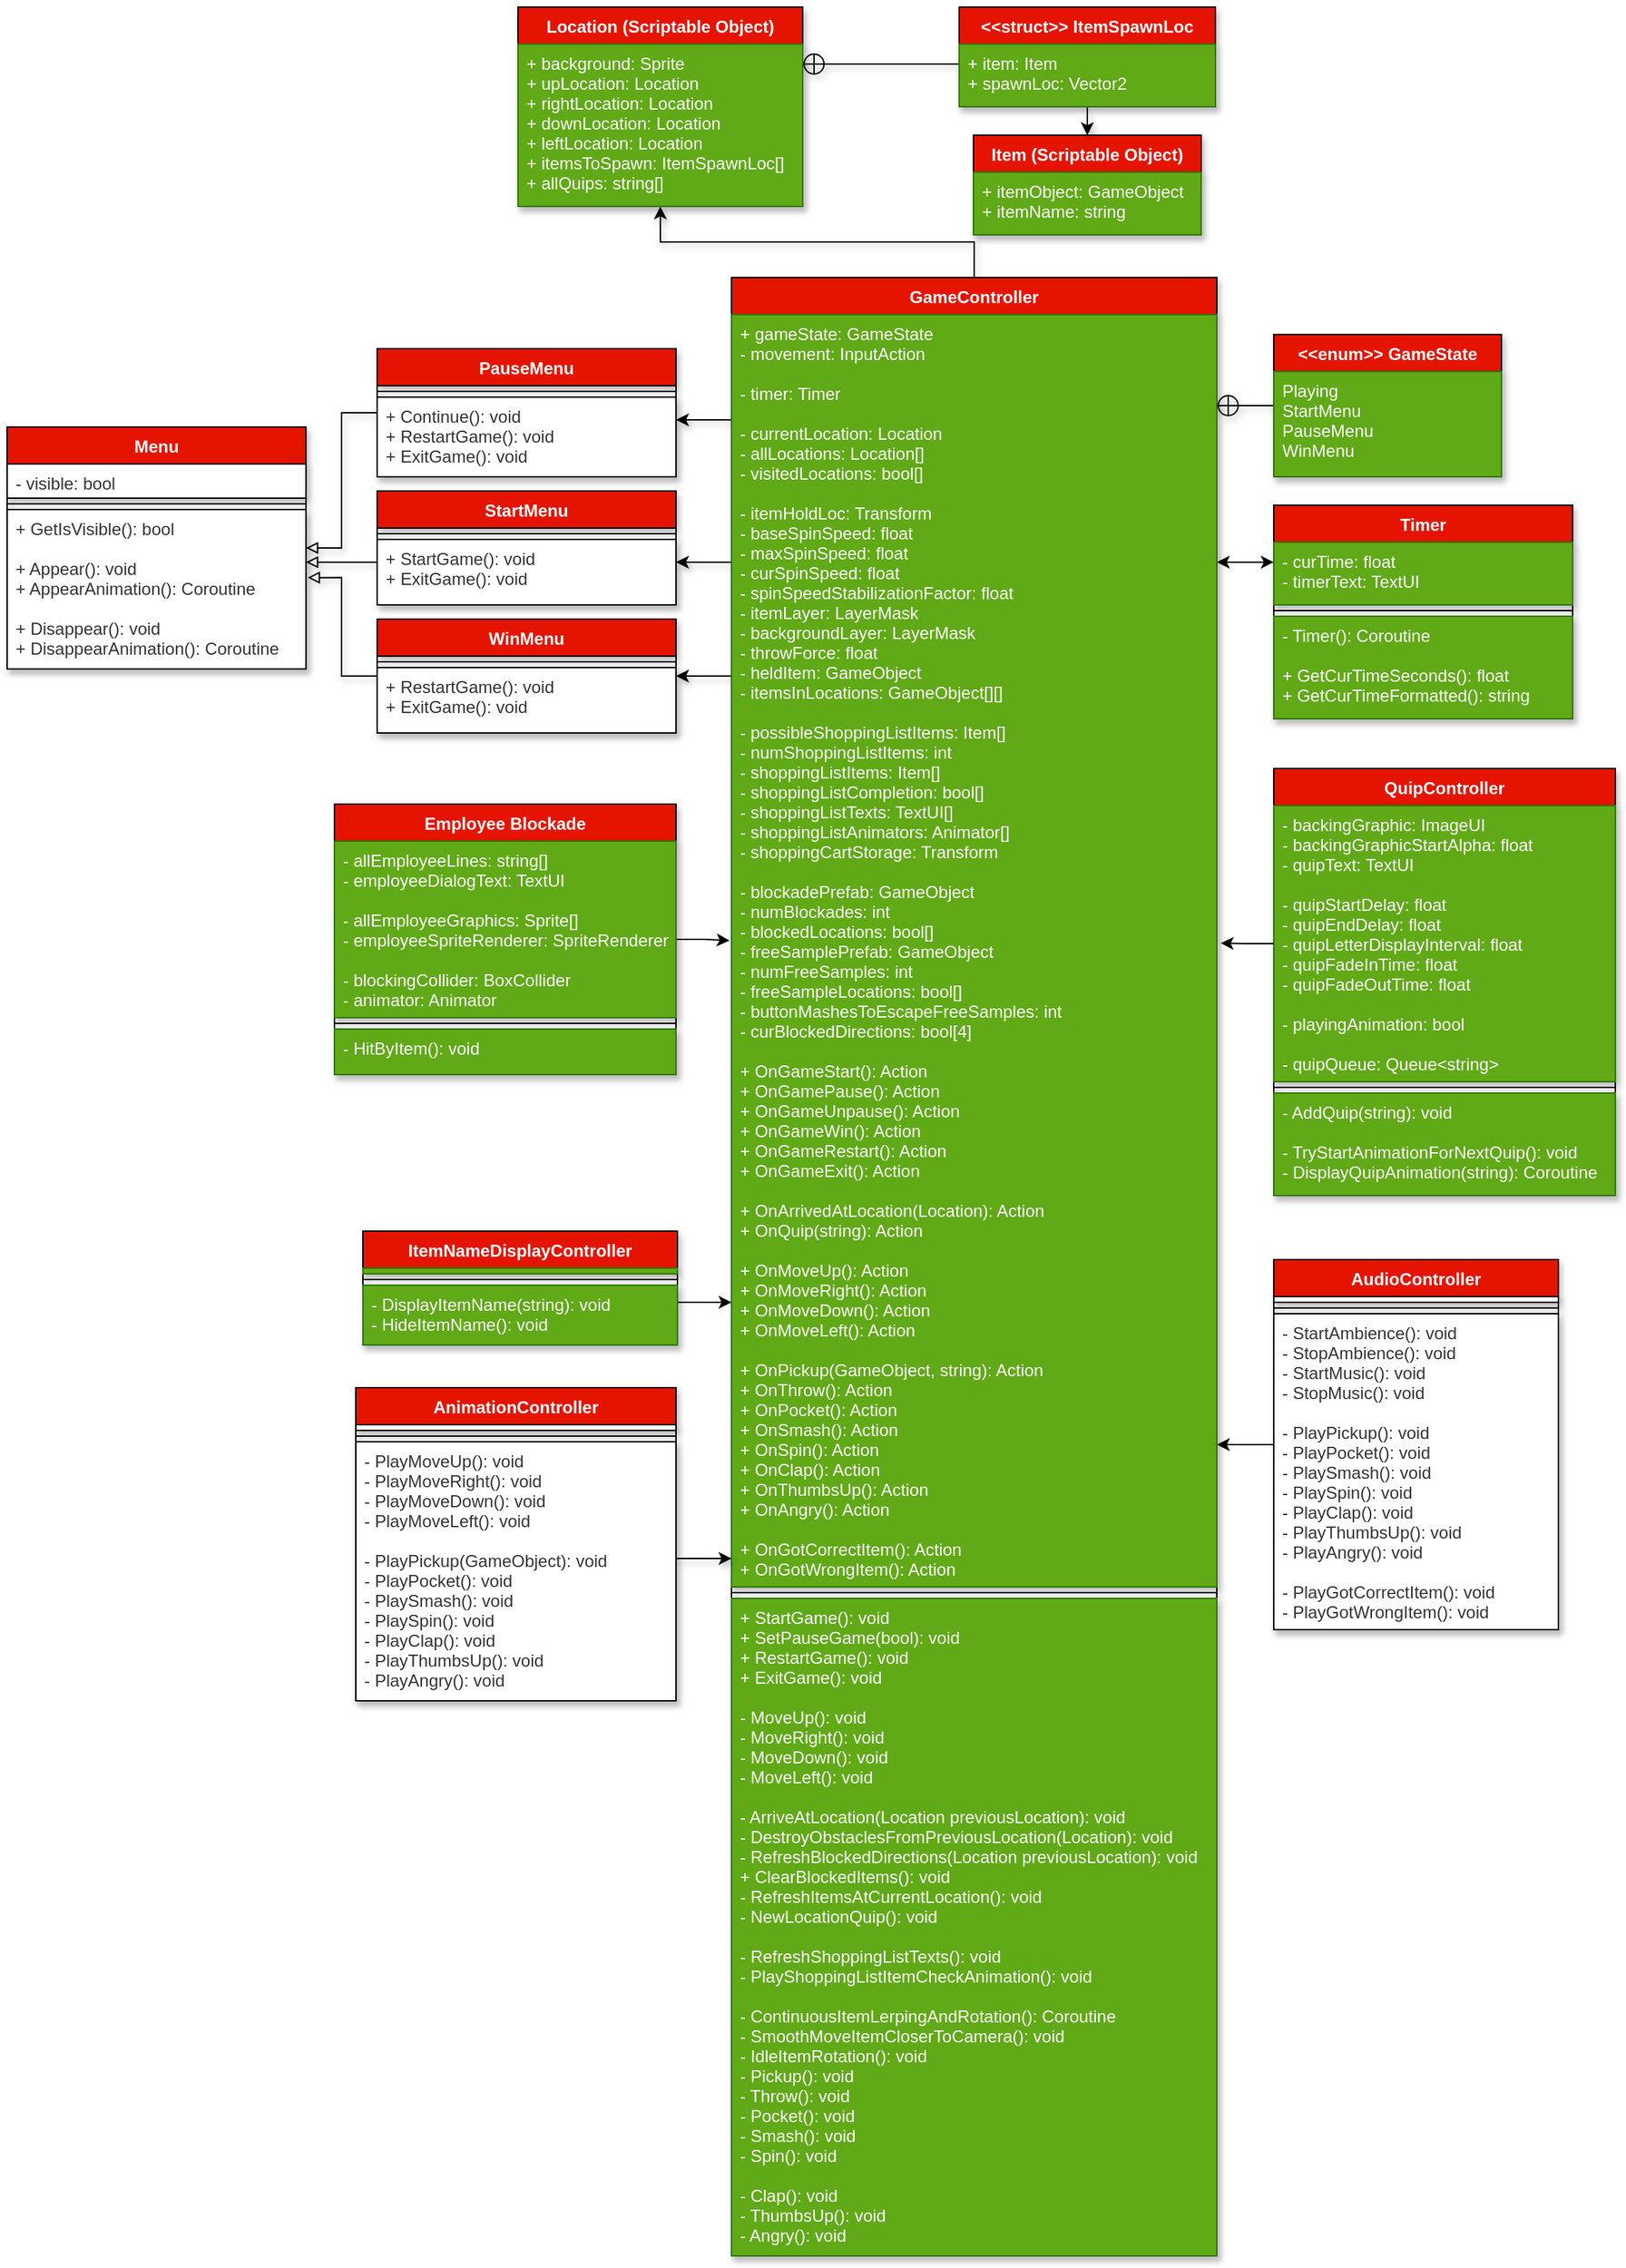 <mxfile version="14.1.8" type="device"><diagram id="C5RBs43oDa-KdzZeNtuy" name="Page-1"><mxGraphModel dx="1602" dy="493" grid="1" gridSize="10" guides="1" tooltips="1" connect="1" arrows="1" fold="1" page="1" pageScale="1" pageWidth="827" pageHeight="1169" math="0" shadow="0"><root><mxCell id="WIyWlLk6GJQsqaUBKTNV-0"/><mxCell id="WIyWlLk6GJQsqaUBKTNV-1" parent="WIyWlLk6GJQsqaUBKTNV-0"/><mxCell id="GOmQk7KZTfq-H9wB1xrs-1" value="Item (Scriptable Object)" style="swimlane;fontStyle=1;align=center;verticalAlign=top;childLayout=stackLayout;horizontal=1;startSize=26;horizontalStack=0;resizeParent=1;resizeParentMax=0;resizeLast=0;collapsible=1;marginBottom=0;fillColor=#e51400;labelBackgroundColor=none;labelBorderColor=none;shadow=1;fontColor=#ffffff;" parent="WIyWlLk6GJQsqaUBKTNV-1" vertex="1"><mxGeometry x="489" y="140" width="160" height="70" as="geometry"/></mxCell><mxCell id="GOmQk7KZTfq-H9wB1xrs-2" value="+ itemObject: GameObject&#10;+ itemName: string" style="text;align=left;verticalAlign=top;spacingLeft=4;spacingRight=4;overflow=hidden;rotatable=0;points=[[0,0.5],[1,0.5]];portConstraint=eastwest;fillColor=#60a917;labelBackgroundColor=none;labelBorderColor=none;fontColor=#ffffff;shadow=1;strokeColor=#2D7600;" parent="GOmQk7KZTfq-H9wB1xrs-1" vertex="1"><mxGeometry y="26" width="160" height="44" as="geometry"/></mxCell><mxCell id="GOmQk7KZTfq-H9wB1xrs-38" style="edgeStyle=orthogonalEdgeStyle;rounded=0;orthogonalLoop=1;jettySize=auto;html=1;fillColor=#FFFFFF;labelBackgroundColor=none;labelBorderColor=none;shadow=1;" parent="WIyWlLk6GJQsqaUBKTNV-1" source="GOmQk7KZTfq-H9wB1xrs-5" target="GOmQk7KZTfq-H9wB1xrs-26" edge="1"><mxGeometry relative="1" as="geometry"><Array as="points"><mxPoint x="310" y="520"/><mxPoint x="310" y="520"/></Array></mxGeometry></mxCell><mxCell id="GOmQk7KZTfq-H9wB1xrs-39" style="edgeStyle=orthogonalEdgeStyle;rounded=0;orthogonalLoop=1;jettySize=auto;html=1;fillColor=#FFFFFF;labelBackgroundColor=none;labelBorderColor=none;shadow=1;" parent="WIyWlLk6GJQsqaUBKTNV-1" source="GOmQk7KZTfq-H9wB1xrs-5" target="GOmQk7KZTfq-H9wB1xrs-23" edge="1"><mxGeometry relative="1" as="geometry"><Array as="points"><mxPoint x="300" y="440"/><mxPoint x="300" y="440"/></Array></mxGeometry></mxCell><mxCell id="GOmQk7KZTfq-H9wB1xrs-40" style="edgeStyle=orthogonalEdgeStyle;rounded=0;orthogonalLoop=1;jettySize=auto;html=1;fillColor=#FFFFFF;labelBackgroundColor=none;labelBorderColor=none;shadow=1;" parent="WIyWlLk6GJQsqaUBKTNV-1" source="GOmQk7KZTfq-H9wB1xrs-5" target="GOmQk7KZTfq-H9wB1xrs-19" edge="1"><mxGeometry relative="1" as="geometry"><Array as="points"><mxPoint x="300" y="340"/><mxPoint x="300" y="340"/></Array></mxGeometry></mxCell><mxCell id="GOmQk7KZTfq-H9wB1xrs-62" style="edgeStyle=orthogonalEdgeStyle;rounded=0;orthogonalLoop=1;jettySize=auto;html=1;endArrow=none;endFill=0;startArrow=circlePlus;startFill=0;fillColor=#FFFFFF;labelBackgroundColor=none;labelBorderColor=none;shadow=1;" parent="WIyWlLk6GJQsqaUBKTNV-1" source="GOmQk7KZTfq-H9wB1xrs-5" target="GOmQk7KZTfq-H9wB1xrs-58" edge="1"><mxGeometry relative="1" as="geometry"><Array as="points"><mxPoint x="680" y="330"/><mxPoint x="680" y="330"/></Array></mxGeometry></mxCell><mxCell id="GOmQk7KZTfq-H9wB1xrs-64" style="edgeStyle=orthogonalEdgeStyle;rounded=0;orthogonalLoop=1;jettySize=auto;html=1;fillColor=#FFFFFF;labelBackgroundColor=none;labelBorderColor=none;shadow=1;" parent="WIyWlLk6GJQsqaUBKTNV-1" source="GOmQk7KZTfq-H9wB1xrs-5" target="GOmQk7KZTfq-H9wB1xrs-13" edge="1"><mxGeometry relative="1" as="geometry"/></mxCell><mxCell id="GOmQk7KZTfq-H9wB1xrs-5" value="GameController" style="swimlane;fontStyle=1;align=center;verticalAlign=top;childLayout=stackLayout;horizontal=1;startSize=26;horizontalStack=0;resizeParent=1;resizeParentMax=0;resizeLast=0;collapsible=1;marginBottom=0;fillColor=#e51400;labelBackgroundColor=none;labelBorderColor=none;shadow=1;fontColor=#ffffff;" parent="WIyWlLk6GJQsqaUBKTNV-1" vertex="1"><mxGeometry x="319" y="240" width="341" height="1390" as="geometry"/></mxCell><mxCell id="GOmQk7KZTfq-H9wB1xrs-6" value="+ gameState: GameState&#10;- movement: InputAction&#10;&#10;- timer: Timer&#10;&#10;- currentLocation: Location&#10;- allLocations: Location[]&#10;- visitedLocations: bool[]&#10;&#10;- itemHoldLoc: Transform&#10;- baseSpinSpeed: float&#10;- maxSpinSpeed: float&#10;- curSpinSpeed: float&#10;- spinSpeedStabilizationFactor: float&#10;- itemLayer: LayerMask&#10;- backgroundLayer: LayerMask&#10;- throwForce: float&#10;- heldItem: GameObject&#10;- itemsInLocations: GameObject[][]&#10;&#10;- possibleShoppingListItems: Item[]&#10;- numShoppingListItems: int&#10;- shoppingListItems: Item[]&#10;- shoppingListCompletion: bool[]&#10;- shoppingListTexts: TextUI[]&#10;- shoppingListAnimators: Animator[]&#10;- shoppingCartStorage: Transform&#10;&#10;- blockadePrefab: GameObject&#10;- numBlockades: int&#10;- blockedLocations: bool[]&#10;- freeSamplePrefab: GameObject&#10;- numFreeSamples: int&#10;- freeSampleLocations: bool[]&#10;- buttonMashesToEscapeFreeSamples: int&#10;- curBlockedDirections: bool[4]&#10;&#10;+ OnGameStart(): Action&#10;+ OnGamePause(): Action&#10;+ OnGameUnpause(): Action&#10;+ OnGameWin(): Action&#10;+ OnGameRestart(): Action&#10;+ OnGameExit(): Action&#10;&#10;+ OnArrivedAtLocation(Location): Action&#10;+ OnQuip(string): Action&#10;&#10;+ OnMoveUp(): Action&#10;+ OnMoveRight(): Action&#10;+ OnMoveDown(): Action&#10;+ OnMoveLeft(): Action&#10;&#10;+ OnPickup(GameObject, string): Action&#10;+ OnThrow(): Action&#10;+ OnPocket(): Action&#10;+ OnSmash(): Action&#10;+ OnSpin(): Action&#10;+ OnClap(): Action&#10;+ OnThumbsUp(): Action&#10;+ OnAngry(): Action&#10;&#10;+ OnGotCorrectItem(): Action&#10;+ OnGotWrongItem(): Action&#10;" style="text;align=left;verticalAlign=top;spacingLeft=4;spacingRight=4;overflow=hidden;rotatable=0;points=[[0,0.5],[1,0.5]];portConstraint=eastwest;labelBackgroundColor=none;labelBorderColor=none;shadow=1;fillColor=#60a917;fontColor=#ffffff;strokeColor=#2D7600;" parent="GOmQk7KZTfq-H9wB1xrs-5" vertex="1"><mxGeometry y="26" width="341" height="894" as="geometry"/></mxCell><mxCell id="GOmQk7KZTfq-H9wB1xrs-7" value="" style="line;strokeWidth=1;align=left;verticalAlign=middle;spacingTop=-1;spacingLeft=3;spacingRight=3;rotatable=0;labelPosition=right;points=[];portConstraint=eastwest;fillColor=#FFFFFF;labelBackgroundColor=none;labelBorderColor=none;fontColor=#333333;shadow=1;" parent="GOmQk7KZTfq-H9wB1xrs-5" vertex="1"><mxGeometry y="920" width="341" height="8" as="geometry"/></mxCell><mxCell id="GOmQk7KZTfq-H9wB1xrs-8" value="+ StartGame(): void&#10;+ SetPauseGame(bool): void&#10;+ RestartGame(): void&#10;+ ExitGame(): void&#10;&#10;- MoveUp(): void&#10;- MoveRight(): void&#10;- MoveDown(): void&#10;- MoveLeft(): void&#10;&#10;- ArriveAtLocation(Location previousLocation): void&#10;- DestroyObstaclesFromPreviousLocation(Location): void&#10;- RefreshBlockedDirections(Location previousLocation): void&#10;+ ClearBlockedItems(): void&#10;- RefreshItemsAtCurrentLocation(): void&#10;- NewLocationQuip(): void&#10;&#10;- RefreshShoppingListTexts(): void&#10;- PlayShoppingListItemCheckAnimation(): void&#10;&#10;- ContinuousItemLerpingAndRotation(): Coroutine&#10;- SmoothMoveItemCloserToCamera(): void&#10;- IdleItemRotation(): void&#10;- Pickup(): void&#10;- Throw(): void&#10;- Pocket(): void&#10;- Smash(): void&#10;- Spin(): void&#10;&#10;- Clap(): void&#10;- ThumbsUp(): void&#10;- Angry(): void" style="text;align=left;verticalAlign=top;spacingLeft=4;spacingRight=4;overflow=hidden;rotatable=0;points=[[0,0.5],[1,0.5]];portConstraint=eastwest;labelBackgroundColor=none;labelBorderColor=none;shadow=1;fillColor=#60a917;fontColor=#ffffff;strokeColor=#2D7600;" parent="GOmQk7KZTfq-H9wB1xrs-5" vertex="1"><mxGeometry y="928" width="341" height="462" as="geometry"/></mxCell><mxCell id="GOmQk7KZTfq-H9wB1xrs-9" value="Timer" style="swimlane;fontStyle=1;align=center;verticalAlign=top;childLayout=stackLayout;horizontal=1;startSize=26;horizontalStack=0;resizeParent=1;resizeParentMax=0;resizeLast=0;collapsible=1;marginBottom=0;fillColor=#e51400;labelBackgroundColor=none;labelBorderColor=none;shadow=1;fontColor=#ffffff;" parent="WIyWlLk6GJQsqaUBKTNV-1" vertex="1"><mxGeometry x="700" y="400" width="210" height="150" as="geometry"/></mxCell><mxCell id="GOmQk7KZTfq-H9wB1xrs-10" value="- curTime: float&#10;- timerText: TextUI" style="text;align=left;verticalAlign=top;spacingLeft=4;spacingRight=4;overflow=hidden;rotatable=0;points=[[0,0.5],[1,0.5]];portConstraint=eastwest;fillColor=#60a917;labelBackgroundColor=none;labelBorderColor=none;shadow=1;strokeColor=#2D7600;fontColor=#ffffff;" parent="GOmQk7KZTfq-H9wB1xrs-9" vertex="1"><mxGeometry y="26" width="210" height="44" as="geometry"/></mxCell><mxCell id="GOmQk7KZTfq-H9wB1xrs-11" value="" style="line;strokeWidth=1;align=left;verticalAlign=middle;spacingTop=-1;spacingLeft=3;spacingRight=3;rotatable=0;labelPosition=right;points=[];portConstraint=eastwest;fillColor=#FFFFFF;labelBackgroundColor=none;labelBorderColor=none;fontColor=#333333;shadow=1;" parent="GOmQk7KZTfq-H9wB1xrs-9" vertex="1"><mxGeometry y="70" width="210" height="8" as="geometry"/></mxCell><mxCell id="GOmQk7KZTfq-H9wB1xrs-12" value="- Timer(): Coroutine&#10;&#10;+ GetCurTimeSeconds(): float&#10;+ GetCurTimeFormatted(): string" style="text;align=left;verticalAlign=top;spacingLeft=4;spacingRight=4;overflow=hidden;rotatable=0;points=[[0,0.5],[1,0.5]];portConstraint=eastwest;fillColor=#60a917;labelBackgroundColor=none;labelBorderColor=none;shadow=1;strokeColor=#2D7600;fontColor=#ffffff;" parent="GOmQk7KZTfq-H9wB1xrs-9" vertex="1"><mxGeometry y="78" width="210" height="72" as="geometry"/></mxCell><mxCell id="GOmQk7KZTfq-H9wB1xrs-57" style="edgeStyle=orthogonalEdgeStyle;rounded=0;orthogonalLoop=1;jettySize=auto;html=1;endArrow=none;endFill=0;startArrow=circlePlus;startFill=0;fillColor=#FFFFFF;labelBackgroundColor=none;labelBorderColor=none;shadow=1;" parent="WIyWlLk6GJQsqaUBKTNV-1" source="GOmQk7KZTfq-H9wB1xrs-13" target="GOmQk7KZTfq-H9wB1xrs-54" edge="1"><mxGeometry relative="1" as="geometry"><Array as="points"><mxPoint x="400" y="90"/><mxPoint x="400" y="90"/></Array></mxGeometry></mxCell><mxCell id="GOmQk7KZTfq-H9wB1xrs-13" value="Location (Scriptable Object)" style="swimlane;fontStyle=1;align=center;verticalAlign=top;childLayout=stackLayout;horizontal=1;startSize=26;horizontalStack=0;resizeParent=1;resizeParentMax=0;resizeLast=0;collapsible=1;marginBottom=0;fillColor=#e51400;labelBackgroundColor=none;labelBorderColor=none;shadow=1;fontColor=#ffffff;" parent="WIyWlLk6GJQsqaUBKTNV-1" vertex="1"><mxGeometry x="169" y="50" width="200" height="140" as="geometry"/></mxCell><mxCell id="GOmQk7KZTfq-H9wB1xrs-14" value="+ background: Sprite&#10;+ upLocation: Location&#10;+ rightLocation: Location&#10;+ downLocation: Location&#10;+ leftLocation: Location&#10;+ itemsToSpawn: ItemSpawnLoc[]&#10;+ allQuips: string[]" style="text;align=left;verticalAlign=top;spacingLeft=4;spacingRight=4;overflow=hidden;rotatable=0;points=[[0,0.5],[1,0.5]];portConstraint=eastwest;fillColor=#60a917;labelBackgroundColor=none;labelBorderColor=none;fontColor=#ffffff;shadow=1;strokeColor=#2D7600;" parent="GOmQk7KZTfq-H9wB1xrs-13" vertex="1"><mxGeometry y="26" width="200" height="114" as="geometry"/></mxCell><mxCell id="GOmQk7KZTfq-H9wB1xrs-85" style="edgeStyle=orthogonalEdgeStyle;rounded=0;orthogonalLoop=1;jettySize=auto;html=1;shadow=1;labelBackgroundColor=none;startArrow=none;startFill=0;endArrow=block;endFill=0;" parent="WIyWlLk6GJQsqaUBKTNV-1" source="GOmQk7KZTfq-H9wB1xrs-19" target="GOmQk7KZTfq-H9wB1xrs-81" edge="1"><mxGeometry relative="1" as="geometry"/></mxCell><mxCell id="GOmQk7KZTfq-H9wB1xrs-19" value="PauseMenu" style="swimlane;fontStyle=1;align=center;verticalAlign=top;childLayout=stackLayout;horizontal=1;startSize=26;horizontalStack=0;resizeParent=1;resizeParentMax=0;resizeLast=0;collapsible=1;marginBottom=0;fillColor=#e51400;labelBackgroundColor=none;labelBorderColor=none;shadow=1;fontColor=#ffffff;" parent="WIyWlLk6GJQsqaUBKTNV-1" vertex="1"><mxGeometry x="70" y="290" width="210" height="90" as="geometry"/></mxCell><mxCell id="GOmQk7KZTfq-H9wB1xrs-21" value="" style="line;strokeWidth=1;align=left;verticalAlign=middle;spacingTop=-1;spacingLeft=3;spacingRight=3;rotatable=0;labelPosition=right;points=[];portConstraint=eastwest;fillColor=#FFFFFF;labelBackgroundColor=none;labelBorderColor=none;fontColor=#333333;shadow=1;" parent="GOmQk7KZTfq-H9wB1xrs-19" vertex="1"><mxGeometry y="26" width="210" height="8" as="geometry"/></mxCell><mxCell id="GOmQk7KZTfq-H9wB1xrs-22" value="+ Continue(): void&#10;+ RestartGame(): void&#10;+ ExitGame(): void" style="text;align=left;verticalAlign=top;spacingLeft=4;spacingRight=4;overflow=hidden;rotatable=0;points=[[0,0.5],[1,0.5]];portConstraint=eastwest;fillColor=#FFFFFF;labelBackgroundColor=none;labelBorderColor=none;fontColor=#333333;shadow=1;strokeColor=#000000;" parent="GOmQk7KZTfq-H9wB1xrs-19" vertex="1"><mxGeometry y="34" width="210" height="56" as="geometry"/></mxCell><mxCell id="GOmQk7KZTfq-H9wB1xrs-86" style="edgeStyle=orthogonalEdgeStyle;rounded=0;orthogonalLoop=1;jettySize=auto;html=1;shadow=1;labelBackgroundColor=none;startArrow=none;startFill=0;endArrow=block;endFill=0;" parent="WIyWlLk6GJQsqaUBKTNV-1" source="GOmQk7KZTfq-H9wB1xrs-23" target="GOmQk7KZTfq-H9wB1xrs-81" edge="1"><mxGeometry relative="1" as="geometry"><Array as="points"><mxPoint x="40" y="440"/><mxPoint x="40" y="440"/></Array></mxGeometry></mxCell><mxCell id="GOmQk7KZTfq-H9wB1xrs-23" value="StartMenu" style="swimlane;fontStyle=1;align=center;verticalAlign=top;childLayout=stackLayout;horizontal=1;startSize=26;horizontalStack=0;resizeParent=1;resizeParentMax=0;resizeLast=0;collapsible=1;marginBottom=0;fillColor=#e51400;labelBackgroundColor=none;labelBorderColor=none;shadow=1;fontColor=#ffffff;" parent="WIyWlLk6GJQsqaUBKTNV-1" vertex="1"><mxGeometry x="70" y="390" width="210" height="80" as="geometry"/></mxCell><mxCell id="GOmQk7KZTfq-H9wB1xrs-24" value="" style="line;strokeWidth=1;align=left;verticalAlign=middle;spacingTop=-1;spacingLeft=3;spacingRight=3;rotatable=0;labelPosition=right;points=[];portConstraint=eastwest;fillColor=#FFFFFF;labelBackgroundColor=none;labelBorderColor=none;fontColor=#333333;shadow=1;" parent="GOmQk7KZTfq-H9wB1xrs-23" vertex="1"><mxGeometry y="26" width="210" height="8" as="geometry"/></mxCell><mxCell id="GOmQk7KZTfq-H9wB1xrs-25" value="+ StartGame(): void&#10;+ ExitGame(): void" style="text;align=left;verticalAlign=top;spacingLeft=4;spacingRight=4;overflow=hidden;rotatable=0;points=[[0,0.5],[1,0.5]];portConstraint=eastwest;fillColor=#FFFFFF;labelBackgroundColor=none;labelBorderColor=none;fontColor=#333333;shadow=1;strokeColor=#000000;" parent="GOmQk7KZTfq-H9wB1xrs-23" vertex="1"><mxGeometry y="34" width="210" height="46" as="geometry"/></mxCell><mxCell id="GOmQk7KZTfq-H9wB1xrs-87" style="edgeStyle=orthogonalEdgeStyle;rounded=0;orthogonalLoop=1;jettySize=auto;html=1;shadow=1;labelBackgroundColor=none;startArrow=none;startFill=0;endArrow=block;endFill=0;entryX=1.006;entryY=0.427;entryDx=0;entryDy=0;entryPerimeter=0;" parent="WIyWlLk6GJQsqaUBKTNV-1" source="GOmQk7KZTfq-H9wB1xrs-26" target="GOmQk7KZTfq-H9wB1xrs-84" edge="1"><mxGeometry relative="1" as="geometry"/></mxCell><mxCell id="GOmQk7KZTfq-H9wB1xrs-26" value="WinMenu" style="swimlane;fontStyle=1;align=center;verticalAlign=top;childLayout=stackLayout;horizontal=1;startSize=26;horizontalStack=0;resizeParent=1;resizeParentMax=0;resizeLast=0;collapsible=1;marginBottom=0;fillColor=#e51400;labelBackgroundColor=none;labelBorderColor=none;shadow=1;fontColor=#ffffff;" parent="WIyWlLk6GJQsqaUBKTNV-1" vertex="1"><mxGeometry x="70" y="480" width="210" height="80" as="geometry"/></mxCell><mxCell id="GOmQk7KZTfq-H9wB1xrs-27" value="" style="line;strokeWidth=1;align=left;verticalAlign=middle;spacingTop=-1;spacingLeft=3;spacingRight=3;rotatable=0;labelPosition=right;points=[];portConstraint=eastwest;fillColor=#FFFFFF;labelBackgroundColor=none;labelBorderColor=none;fontColor=#333333;shadow=1;" parent="GOmQk7KZTfq-H9wB1xrs-26" vertex="1"><mxGeometry y="26" width="210" height="8" as="geometry"/></mxCell><mxCell id="GOmQk7KZTfq-H9wB1xrs-28" value="+ RestartGame(): void&#10;+ ExitGame(): void" style="text;align=left;verticalAlign=top;spacingLeft=4;spacingRight=4;overflow=hidden;rotatable=0;points=[[0,0.5],[1,0.5]];portConstraint=eastwest;fillColor=#FFFFFF;labelBackgroundColor=none;labelBorderColor=none;fontColor=#333333;shadow=1;strokeColor=#000000;" parent="GOmQk7KZTfq-H9wB1xrs-26" vertex="1"><mxGeometry y="34" width="210" height="46" as="geometry"/></mxCell><mxCell id="fJedS-J2yh-3MdAFv8hd-7" style="edgeStyle=orthogonalEdgeStyle;rounded=0;orthogonalLoop=1;jettySize=auto;html=1;startArrow=none;startFill=0;" edge="1" parent="WIyWlLk6GJQsqaUBKTNV-1" source="GOmQk7KZTfq-H9wB1xrs-43"><mxGeometry relative="1" as="geometry"><mxPoint x="660" y="1060.0" as="targetPoint"/></mxGeometry></mxCell><mxCell id="GOmQk7KZTfq-H9wB1xrs-43" value="AudioController" style="swimlane;fontStyle=1;align=center;verticalAlign=top;childLayout=stackLayout;horizontal=1;startSize=26;horizontalStack=0;resizeParent=1;resizeParentMax=0;resizeLast=0;collapsible=1;marginBottom=0;fillColor=#e51400;labelBackgroundColor=none;labelBorderColor=none;shadow=1;fontColor=#ffffff;" parent="WIyWlLk6GJQsqaUBKTNV-1" vertex="1"><mxGeometry x="700" y="930" width="200" height="260" as="geometry"/></mxCell><mxCell id="GOmQk7KZTfq-H9wB1xrs-44" value="" style="text;align=left;verticalAlign=top;spacingLeft=4;spacingRight=4;overflow=hidden;rotatable=0;points=[[0,0.5],[1,0.5]];portConstraint=eastwest;fillColor=#FFFFFF;labelBackgroundColor=none;labelBorderColor=none;fontColor=#333333;shadow=1;strokeColor=#000000;" parent="GOmQk7KZTfq-H9wB1xrs-43" vertex="1"><mxGeometry y="26" width="200" height="4" as="geometry"/></mxCell><mxCell id="GOmQk7KZTfq-H9wB1xrs-45" value="" style="line;strokeWidth=1;align=left;verticalAlign=middle;spacingTop=-1;spacingLeft=3;spacingRight=3;rotatable=0;labelPosition=right;points=[];portConstraint=eastwest;fillColor=#FFFFFF;labelBackgroundColor=none;labelBorderColor=none;fontColor=#333333;shadow=1;" parent="GOmQk7KZTfq-H9wB1xrs-43" vertex="1"><mxGeometry y="30" width="200" height="8" as="geometry"/></mxCell><mxCell id="GOmQk7KZTfq-H9wB1xrs-46" value="- StartAmbience(): void&#10;- StopAmbience(): void&#10;- StartMusic(): void&#10;- StopMusic(): void&#10;&#10;- PlayPickup(): void&#10;- PlayPocket(): void&#10;- PlaySmash(): void&#10;- PlaySpin(): void&#10;- PlayClap(): void&#10;- PlayThumbsUp(): void&#10;- PlayAngry(): void&#10;&#10;- PlayGotCorrectItem(): void&#10;- PlayGotWrongItem(): void" style="text;align=left;verticalAlign=top;spacingLeft=4;spacingRight=4;overflow=hidden;rotatable=0;points=[[0,0.5],[1,0.5]];portConstraint=eastwest;fillColor=#FFFFFF;labelBackgroundColor=none;labelBorderColor=none;fontColor=#333333;shadow=1;strokeColor=#000000;" parent="GOmQk7KZTfq-H9wB1xrs-43" vertex="1"><mxGeometry y="38" width="200" height="222" as="geometry"/></mxCell><mxCell id="GOmQk7KZTfq-H9wB1xrs-52" style="edgeStyle=orthogonalEdgeStyle;rounded=0;orthogonalLoop=1;jettySize=auto;html=1;fillColor=#FFFFFF;labelBackgroundColor=none;labelBorderColor=none;shadow=1;" parent="WIyWlLk6GJQsqaUBKTNV-1" source="GOmQk7KZTfq-H9wB1xrs-48" target="GOmQk7KZTfq-H9wB1xrs-5" edge="1"><mxGeometry relative="1" as="geometry"><Array as="points"><mxPoint x="310" y="1140"/><mxPoint x="310" y="1140"/></Array></mxGeometry></mxCell><mxCell id="GOmQk7KZTfq-H9wB1xrs-48" value="AnimationController" style="swimlane;fontStyle=1;align=center;verticalAlign=top;childLayout=stackLayout;horizontal=1;startSize=26;horizontalStack=0;resizeParent=1;resizeParentMax=0;resizeLast=0;collapsible=1;marginBottom=0;fillColor=#e51400;labelBackgroundColor=none;labelBorderColor=none;shadow=1;fontColor=#ffffff;" parent="WIyWlLk6GJQsqaUBKTNV-1" vertex="1"><mxGeometry x="55" y="1020" width="225" height="220" as="geometry"/></mxCell><mxCell id="GOmQk7KZTfq-H9wB1xrs-49" value="" style="text;align=left;verticalAlign=top;spacingLeft=4;spacingRight=4;overflow=hidden;rotatable=0;points=[[0,0.5],[1,0.5]];portConstraint=eastwest;fillColor=#FFFFFF;labelBackgroundColor=none;labelBorderColor=none;fontColor=#333333;shadow=1;strokeColor=#000000;" parent="GOmQk7KZTfq-H9wB1xrs-48" vertex="1"><mxGeometry y="26" width="225" height="4" as="geometry"/></mxCell><mxCell id="GOmQk7KZTfq-H9wB1xrs-50" value="" style="line;strokeWidth=1;align=left;verticalAlign=middle;spacingTop=-1;spacingLeft=3;spacingRight=3;rotatable=0;labelPosition=right;points=[];portConstraint=eastwest;fillColor=#FFFFFF;labelBackgroundColor=none;labelBorderColor=none;fontColor=#333333;shadow=1;" parent="GOmQk7KZTfq-H9wB1xrs-48" vertex="1"><mxGeometry y="30" width="225" height="8" as="geometry"/></mxCell><mxCell id="GOmQk7KZTfq-H9wB1xrs-51" value="- PlayMoveUp(): void&#10;- PlayMoveRight(): void&#10;- PlayMoveDown(): void&#10;- PlayMoveLeft(): void&#10;&#10;- PlayPickup(GameObject): void&#10;- PlayPocket(): void&#10;- PlaySmash(): void&#10;- PlaySpin(): void&#10;- PlayClap(): void&#10;- PlayThumbsUp(): void&#10;- PlayAngry(): void" style="text;align=left;verticalAlign=top;spacingLeft=4;spacingRight=4;overflow=hidden;rotatable=0;points=[[0,0.5],[1,0.5]];portConstraint=eastwest;fillColor=#FFFFFF;labelBackgroundColor=none;labelBorderColor=none;fontColor=#333333;shadow=1;strokeColor=#000000;" parent="GOmQk7KZTfq-H9wB1xrs-48" vertex="1"><mxGeometry y="38" width="225" height="182" as="geometry"/></mxCell><mxCell id="GOmQk7KZTfq-H9wB1xrs-56" style="edgeStyle=orthogonalEdgeStyle;rounded=0;orthogonalLoop=1;jettySize=auto;html=1;fillColor=#FFFFFF;labelBackgroundColor=none;labelBorderColor=none;shadow=1;" parent="WIyWlLk6GJQsqaUBKTNV-1" source="GOmQk7KZTfq-H9wB1xrs-54" target="GOmQk7KZTfq-H9wB1xrs-1" edge="1"><mxGeometry relative="1" as="geometry"/></mxCell><mxCell id="GOmQk7KZTfq-H9wB1xrs-54" value="&lt;&lt;struct&gt;&gt; ItemSpawnLoc" style="swimlane;fontStyle=1;align=center;verticalAlign=top;childLayout=stackLayout;horizontal=1;startSize=26;horizontalStack=0;resizeParent=1;resizeParentMax=0;resizeLast=0;collapsible=1;marginBottom=0;fillColor=#e51400;labelBackgroundColor=none;labelBorderColor=none;shadow=1;fontColor=#ffffff;" parent="WIyWlLk6GJQsqaUBKTNV-1" vertex="1"><mxGeometry x="479" y="50" width="180" height="70" as="geometry"/></mxCell><mxCell id="GOmQk7KZTfq-H9wB1xrs-55" value="+ item: Item&#10;+ spawnLoc: Vector2" style="text;align=left;verticalAlign=top;spacingLeft=4;spacingRight=4;overflow=hidden;rotatable=0;points=[[0,0.5],[1,0.5]];portConstraint=eastwest;fillColor=#60a917;labelBackgroundColor=none;labelBorderColor=none;fontColor=#ffffff;shadow=1;strokeColor=#2D7600;" parent="GOmQk7KZTfq-H9wB1xrs-54" vertex="1"><mxGeometry y="26" width="180" height="44" as="geometry"/></mxCell><mxCell id="GOmQk7KZTfq-H9wB1xrs-58" value="&lt;&lt;enum&gt;&gt; GameState" style="swimlane;fontStyle=1;align=center;verticalAlign=top;childLayout=stackLayout;horizontal=1;startSize=26;horizontalStack=0;resizeParent=1;resizeParentMax=0;resizeLast=0;collapsible=1;marginBottom=0;fillColor=#e51400;labelBackgroundColor=none;labelBorderColor=none;shadow=1;fontColor=#ffffff;" parent="WIyWlLk6GJQsqaUBKTNV-1" vertex="1"><mxGeometry x="700" y="280" width="160" height="100" as="geometry"/></mxCell><mxCell id="GOmQk7KZTfq-H9wB1xrs-59" value="Playing&#10;StartMenu&#10;PauseMenu&#10;WinMenu" style="text;align=left;verticalAlign=top;spacingLeft=4;spacingRight=4;overflow=hidden;rotatable=0;points=[[0,0.5],[1,0.5]];portConstraint=eastwest;fillColor=#60a917;labelBackgroundColor=none;labelBorderColor=none;fontColor=#ffffff;shadow=1;strokeColor=#2D7600;" parent="GOmQk7KZTfq-H9wB1xrs-58" vertex="1"><mxGeometry y="26" width="160" height="74" as="geometry"/></mxCell><mxCell id="GOmQk7KZTfq-H9wB1xrs-69" value="QuipController" style="swimlane;fontStyle=1;align=center;verticalAlign=top;childLayout=stackLayout;horizontal=1;startSize=26;horizontalStack=0;resizeParent=1;resizeParentMax=0;resizeLast=0;collapsible=1;marginBottom=0;fillColor=#e51400;labelBackgroundColor=none;labelBorderColor=none;shadow=1;fontColor=#ffffff;" parent="WIyWlLk6GJQsqaUBKTNV-1" vertex="1"><mxGeometry x="700" y="585" width="240" height="300" as="geometry"/></mxCell><mxCell id="GOmQk7KZTfq-H9wB1xrs-70" value="- backingGraphic: ImageUI&#10;- backingGraphicStartAlpha: float&#10;- quipText: TextUI&#10;&#10;- quipStartDelay: float&#10;- quipEndDelay: float&#10;- quipLetterDisplayInterval: float&#10;- quipFadeInTime: float&#10;- quipFadeOutTime: float&#10;&#10;- playingAnimation: bool&#10;&#10;- quipQueue: Queue&lt;string&gt;" style="text;align=left;verticalAlign=top;spacingLeft=4;spacingRight=4;overflow=hidden;rotatable=0;points=[[0,0.5],[1,0.5]];portConstraint=eastwest;fillColor=#60a917;labelBackgroundColor=none;labelBorderColor=none;fontColor=#ffffff;shadow=1;strokeColor=#2D7600;" parent="GOmQk7KZTfq-H9wB1xrs-69" vertex="1"><mxGeometry y="26" width="240" height="194" as="geometry"/></mxCell><mxCell id="GOmQk7KZTfq-H9wB1xrs-71" value="" style="line;strokeWidth=1;align=left;verticalAlign=middle;spacingTop=-1;spacingLeft=3;spacingRight=3;rotatable=0;labelPosition=right;points=[];portConstraint=eastwest;fillColor=#FFFFFF;labelBackgroundColor=none;labelBorderColor=none;fontColor=#333333;shadow=1;" parent="GOmQk7KZTfq-H9wB1xrs-69" vertex="1"><mxGeometry y="220" width="240" height="8" as="geometry"/></mxCell><mxCell id="GOmQk7KZTfq-H9wB1xrs-72" value="- AddQuip(string): void&#10;&#10;- TryStartAnimationForNextQuip(): void&#10;- DisplayQuipAnimation(string): Coroutine" style="text;align=left;verticalAlign=top;spacingLeft=4;spacingRight=4;overflow=hidden;rotatable=0;points=[[0,0.5],[1,0.5]];portConstraint=eastwest;fillColor=#60a917;labelBackgroundColor=none;labelBorderColor=none;fontColor=#ffffff;shadow=1;strokeColor=#2D7600;" parent="GOmQk7KZTfq-H9wB1xrs-69" vertex="1"><mxGeometry y="228" width="240" height="72" as="geometry"/></mxCell><mxCell id="GOmQk7KZTfq-H9wB1xrs-81" value="Menu" style="swimlane;fontStyle=1;align=center;verticalAlign=top;childLayout=stackLayout;horizontal=1;startSize=26;horizontalStack=0;resizeParent=1;resizeParentMax=0;resizeLast=0;collapsible=1;marginBottom=0;fillColor=#e51400;labelBackgroundColor=none;labelBorderColor=none;shadow=1;fontColor=#ffffff;" parent="WIyWlLk6GJQsqaUBKTNV-1" vertex="1"><mxGeometry x="-190" y="345" width="210" height="170" as="geometry"/></mxCell><mxCell id="GOmQk7KZTfq-H9wB1xrs-82" value="- visible: bool" style="text;align=left;verticalAlign=top;spacingLeft=4;spacingRight=4;overflow=hidden;rotatable=0;points=[[0,0.5],[1,0.5]];portConstraint=eastwest;fillColor=#FFFFFF;labelBackgroundColor=none;labelBorderColor=none;fontColor=#333333;shadow=1;strokeColor=#000000;" parent="GOmQk7KZTfq-H9wB1xrs-81" vertex="1"><mxGeometry y="26" width="210" height="24" as="geometry"/></mxCell><mxCell id="GOmQk7KZTfq-H9wB1xrs-83" value="" style="line;strokeWidth=1;align=left;verticalAlign=middle;spacingTop=-1;spacingLeft=3;spacingRight=3;rotatable=0;labelPosition=right;points=[];portConstraint=eastwest;fillColor=#FFFFFF;labelBackgroundColor=none;labelBorderColor=none;fontColor=#333333;shadow=1;" parent="GOmQk7KZTfq-H9wB1xrs-81" vertex="1"><mxGeometry y="50" width="210" height="8" as="geometry"/></mxCell><mxCell id="GOmQk7KZTfq-H9wB1xrs-84" value="+ GetIsVisible(): bool&#10;&#10;+ Appear(): void&#10;+ AppearAnimation(): Coroutine&#10;&#10;+ Disappear(): void&#10;+ DisappearAnimation(): Coroutine" style="text;align=left;verticalAlign=top;spacingLeft=4;spacingRight=4;overflow=hidden;rotatable=0;points=[[0,0.5],[1,0.5]];portConstraint=eastwest;fillColor=#FFFFFF;labelBackgroundColor=none;labelBorderColor=none;fontColor=#333333;shadow=1;strokeColor=#000000;" parent="GOmQk7KZTfq-H9wB1xrs-81" vertex="1"><mxGeometry y="58" width="210" height="112" as="geometry"/></mxCell><mxCell id="l6ZwdUzeWHktOg39FNTQ-8" style="edgeStyle=orthogonalEdgeStyle;rounded=0;orthogonalLoop=1;jettySize=auto;html=1;" parent="WIyWlLk6GJQsqaUBKTNV-1" source="l6ZwdUzeWHktOg39FNTQ-1" target="GOmQk7KZTfq-H9wB1xrs-5" edge="1"><mxGeometry relative="1" as="geometry"><Array as="points"><mxPoint x="290" y="960"/><mxPoint x="290" y="960"/></Array></mxGeometry></mxCell><mxCell id="l6ZwdUzeWHktOg39FNTQ-1" value="ItemNameDisplayController" style="swimlane;fontStyle=1;align=center;verticalAlign=top;childLayout=stackLayout;horizontal=1;startSize=26;horizontalStack=0;resizeParent=1;resizeParentMax=0;resizeLast=0;collapsible=1;marginBottom=0;fillColor=#e51400;labelBackgroundColor=none;labelBorderColor=none;shadow=1;fontColor=#ffffff;" parent="WIyWlLk6GJQsqaUBKTNV-1" vertex="1"><mxGeometry x="60" y="910" width="221" height="80" as="geometry"/></mxCell><mxCell id="l6ZwdUzeWHktOg39FNTQ-2" value="" style="text;align=left;verticalAlign=top;spacingLeft=4;spacingRight=4;overflow=hidden;rotatable=0;points=[[0,0.5],[1,0.5]];portConstraint=eastwest;fillColor=#60a917;labelBackgroundColor=none;labelBorderColor=none;fontColor=#ffffff;shadow=1;strokeColor=#2D7600;" parent="l6ZwdUzeWHktOg39FNTQ-1" vertex="1"><mxGeometry y="26" width="221" height="4" as="geometry"/></mxCell><mxCell id="l6ZwdUzeWHktOg39FNTQ-3" value="" style="line;strokeWidth=1;align=left;verticalAlign=middle;spacingTop=-1;spacingLeft=3;spacingRight=3;rotatable=0;labelPosition=right;points=[];portConstraint=eastwest;fillColor=#FFFFFF;labelBackgroundColor=none;labelBorderColor=none;fontColor=#333333;shadow=1;" parent="l6ZwdUzeWHktOg39FNTQ-1" vertex="1"><mxGeometry y="30" width="221" height="8" as="geometry"/></mxCell><mxCell id="l6ZwdUzeWHktOg39FNTQ-4" value="- DisplayItemName(string): void&#10;- HideItemName(): void" style="text;align=left;verticalAlign=top;spacingLeft=4;spacingRight=4;overflow=hidden;rotatable=0;points=[[0,0.5],[1,0.5]];portConstraint=eastwest;fillColor=#60a917;labelBackgroundColor=none;labelBorderColor=none;fontColor=#ffffff;shadow=1;strokeColor=#2D7600;" parent="l6ZwdUzeWHktOg39FNTQ-1" vertex="1"><mxGeometry y="38" width="221" height="42" as="geometry"/></mxCell><mxCell id="fJedS-J2yh-3MdAFv8hd-3" style="edgeStyle=orthogonalEdgeStyle;rounded=0;orthogonalLoop=1;jettySize=auto;html=1;entryX=-0.004;entryY=0.492;entryDx=0;entryDy=0;entryPerimeter=0;" edge="1" parent="WIyWlLk6GJQsqaUBKTNV-1" source="McGQd4AJic5TuN8jB2ff-0" target="GOmQk7KZTfq-H9wB1xrs-6"><mxGeometry relative="1" as="geometry"><mxPoint x="310" y="705" as="targetPoint"/></mxGeometry></mxCell><mxCell id="McGQd4AJic5TuN8jB2ff-0" value="Employee Blockade" style="swimlane;fontStyle=1;align=center;verticalAlign=top;childLayout=stackLayout;horizontal=1;startSize=26;horizontalStack=0;resizeParent=1;resizeParentMax=0;resizeLast=0;collapsible=1;marginBottom=0;fillColor=#e51400;labelBackgroundColor=none;labelBorderColor=none;shadow=1;fontColor=#ffffff;" parent="WIyWlLk6GJQsqaUBKTNV-1" vertex="1"><mxGeometry x="40" y="610" width="240" height="190" as="geometry"/></mxCell><mxCell id="McGQd4AJic5TuN8jB2ff-1" value="- allEmployeeLines: string[]&#10;- employeeDialogText: TextUI&#10;&#10;- allEmployeeGraphics: Sprite[]&#10;- employeeSpriteRenderer: SpriteRenderer&#10;&#10;- blockingCollider: BoxCollider&#10;- animator: Animator" style="text;align=left;verticalAlign=top;spacingLeft=4;spacingRight=4;overflow=hidden;rotatable=0;points=[[0,0.5],[1,0.5]];portConstraint=eastwest;fillColor=#60a917;labelBackgroundColor=none;labelBorderColor=none;fontColor=#ffffff;shadow=1;strokeColor=#2D7600;" parent="McGQd4AJic5TuN8jB2ff-0" vertex="1"><mxGeometry y="26" width="240" height="124" as="geometry"/></mxCell><mxCell id="McGQd4AJic5TuN8jB2ff-2" value="" style="line;strokeWidth=1;align=left;verticalAlign=middle;spacingTop=-1;spacingLeft=3;spacingRight=3;rotatable=0;labelPosition=right;points=[];portConstraint=eastwest;fillColor=#FFFFFF;labelBackgroundColor=none;labelBorderColor=none;fontColor=#333333;shadow=1;" parent="McGQd4AJic5TuN8jB2ff-0" vertex="1"><mxGeometry y="150" width="240" height="8" as="geometry"/></mxCell><mxCell id="McGQd4AJic5TuN8jB2ff-3" value="- HitByItem(): void" style="text;align=left;verticalAlign=top;spacingLeft=4;spacingRight=4;overflow=hidden;rotatable=0;points=[[0,0.5],[1,0.5]];portConstraint=eastwest;fillColor=#60a917;labelBackgroundColor=none;labelBorderColor=none;fontColor=#ffffff;shadow=1;strokeColor=#2D7600;" parent="McGQd4AJic5TuN8jB2ff-0" vertex="1"><mxGeometry y="158" width="240" height="32" as="geometry"/></mxCell><mxCell id="fJedS-J2yh-3MdAFv8hd-5" style="edgeStyle=orthogonalEdgeStyle;rounded=0;orthogonalLoop=1;jettySize=auto;html=1;entryX=0;entryY=0.318;entryDx=0;entryDy=0;entryPerimeter=0;startArrow=classic;startFill=1;" edge="1" parent="WIyWlLk6GJQsqaUBKTNV-1" source="GOmQk7KZTfq-H9wB1xrs-6" target="GOmQk7KZTfq-H9wB1xrs-10"><mxGeometry relative="1" as="geometry"><Array as="points"><mxPoint x="670" y="440"/><mxPoint x="670" y="440"/></Array></mxGeometry></mxCell><mxCell id="fJedS-J2yh-3MdAFv8hd-6" style="edgeStyle=orthogonalEdgeStyle;rounded=0;orthogonalLoop=1;jettySize=auto;html=1;entryX=1.008;entryY=0.494;entryDx=0;entryDy=0;entryPerimeter=0;startArrow=none;startFill=0;" edge="1" parent="WIyWlLk6GJQsqaUBKTNV-1" source="GOmQk7KZTfq-H9wB1xrs-70" target="GOmQk7KZTfq-H9wB1xrs-6"><mxGeometry relative="1" as="geometry"/></mxCell></root></mxGraphModel></diagram></mxfile>
